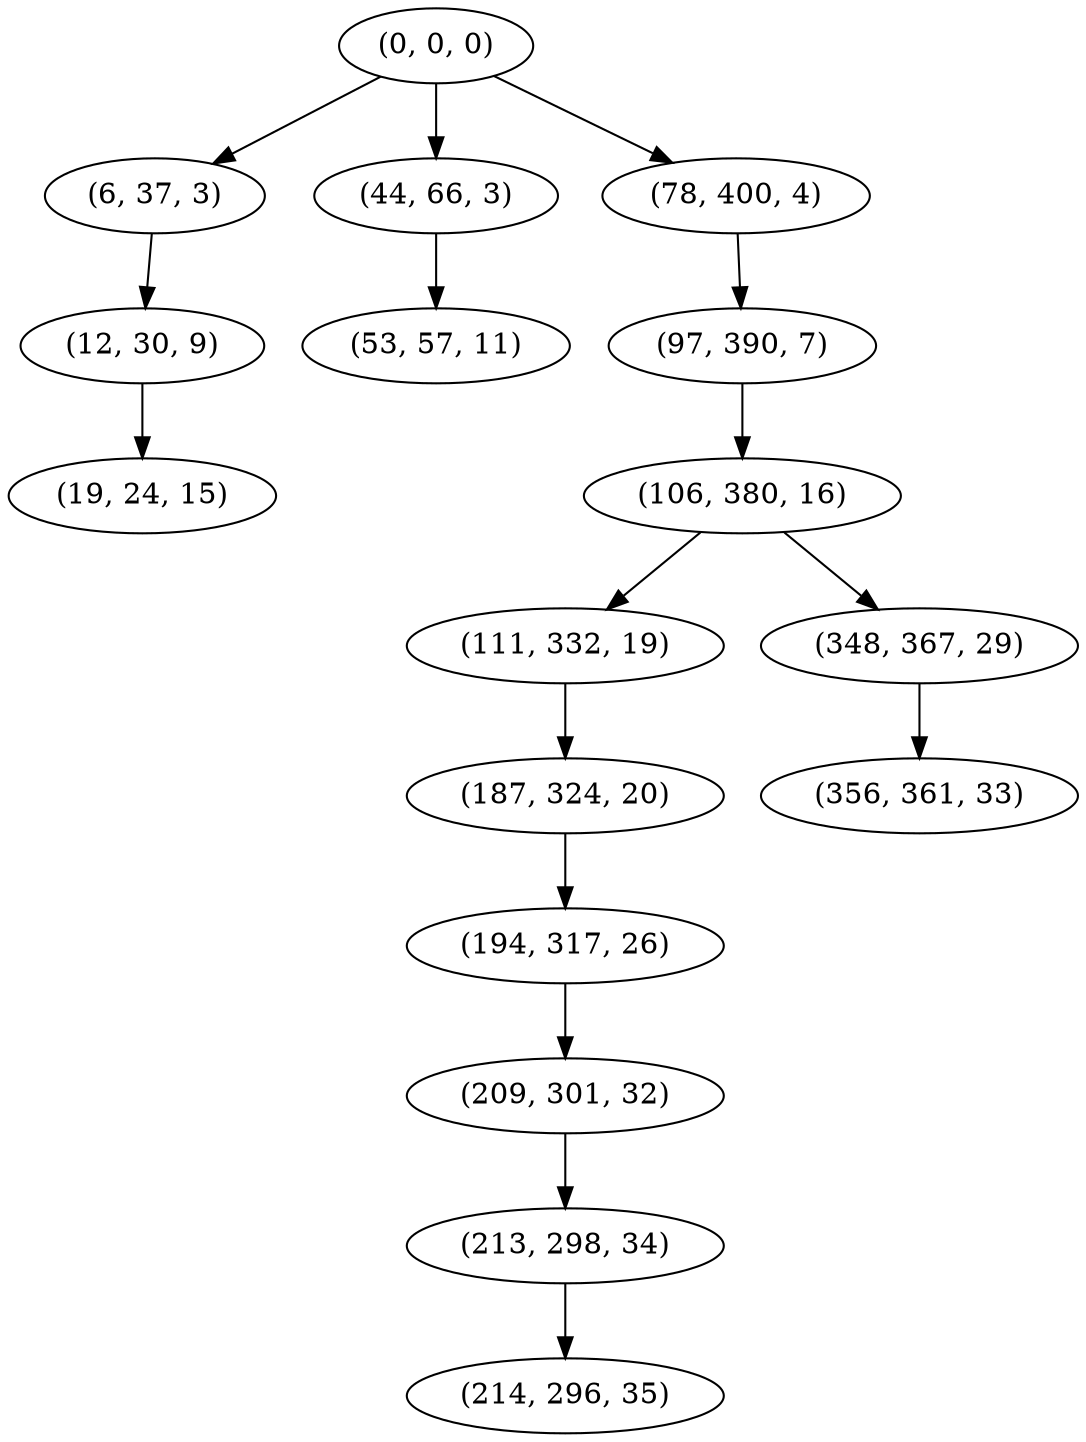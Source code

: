 digraph tree {
    "(0, 0, 0)";
    "(6, 37, 3)";
    "(12, 30, 9)";
    "(19, 24, 15)";
    "(44, 66, 3)";
    "(53, 57, 11)";
    "(78, 400, 4)";
    "(97, 390, 7)";
    "(106, 380, 16)";
    "(111, 332, 19)";
    "(187, 324, 20)";
    "(194, 317, 26)";
    "(209, 301, 32)";
    "(213, 298, 34)";
    "(214, 296, 35)";
    "(348, 367, 29)";
    "(356, 361, 33)";
    "(0, 0, 0)" -> "(6, 37, 3)";
    "(0, 0, 0)" -> "(44, 66, 3)";
    "(0, 0, 0)" -> "(78, 400, 4)";
    "(6, 37, 3)" -> "(12, 30, 9)";
    "(12, 30, 9)" -> "(19, 24, 15)";
    "(44, 66, 3)" -> "(53, 57, 11)";
    "(78, 400, 4)" -> "(97, 390, 7)";
    "(97, 390, 7)" -> "(106, 380, 16)";
    "(106, 380, 16)" -> "(111, 332, 19)";
    "(106, 380, 16)" -> "(348, 367, 29)";
    "(111, 332, 19)" -> "(187, 324, 20)";
    "(187, 324, 20)" -> "(194, 317, 26)";
    "(194, 317, 26)" -> "(209, 301, 32)";
    "(209, 301, 32)" -> "(213, 298, 34)";
    "(213, 298, 34)" -> "(214, 296, 35)";
    "(348, 367, 29)" -> "(356, 361, 33)";
}
